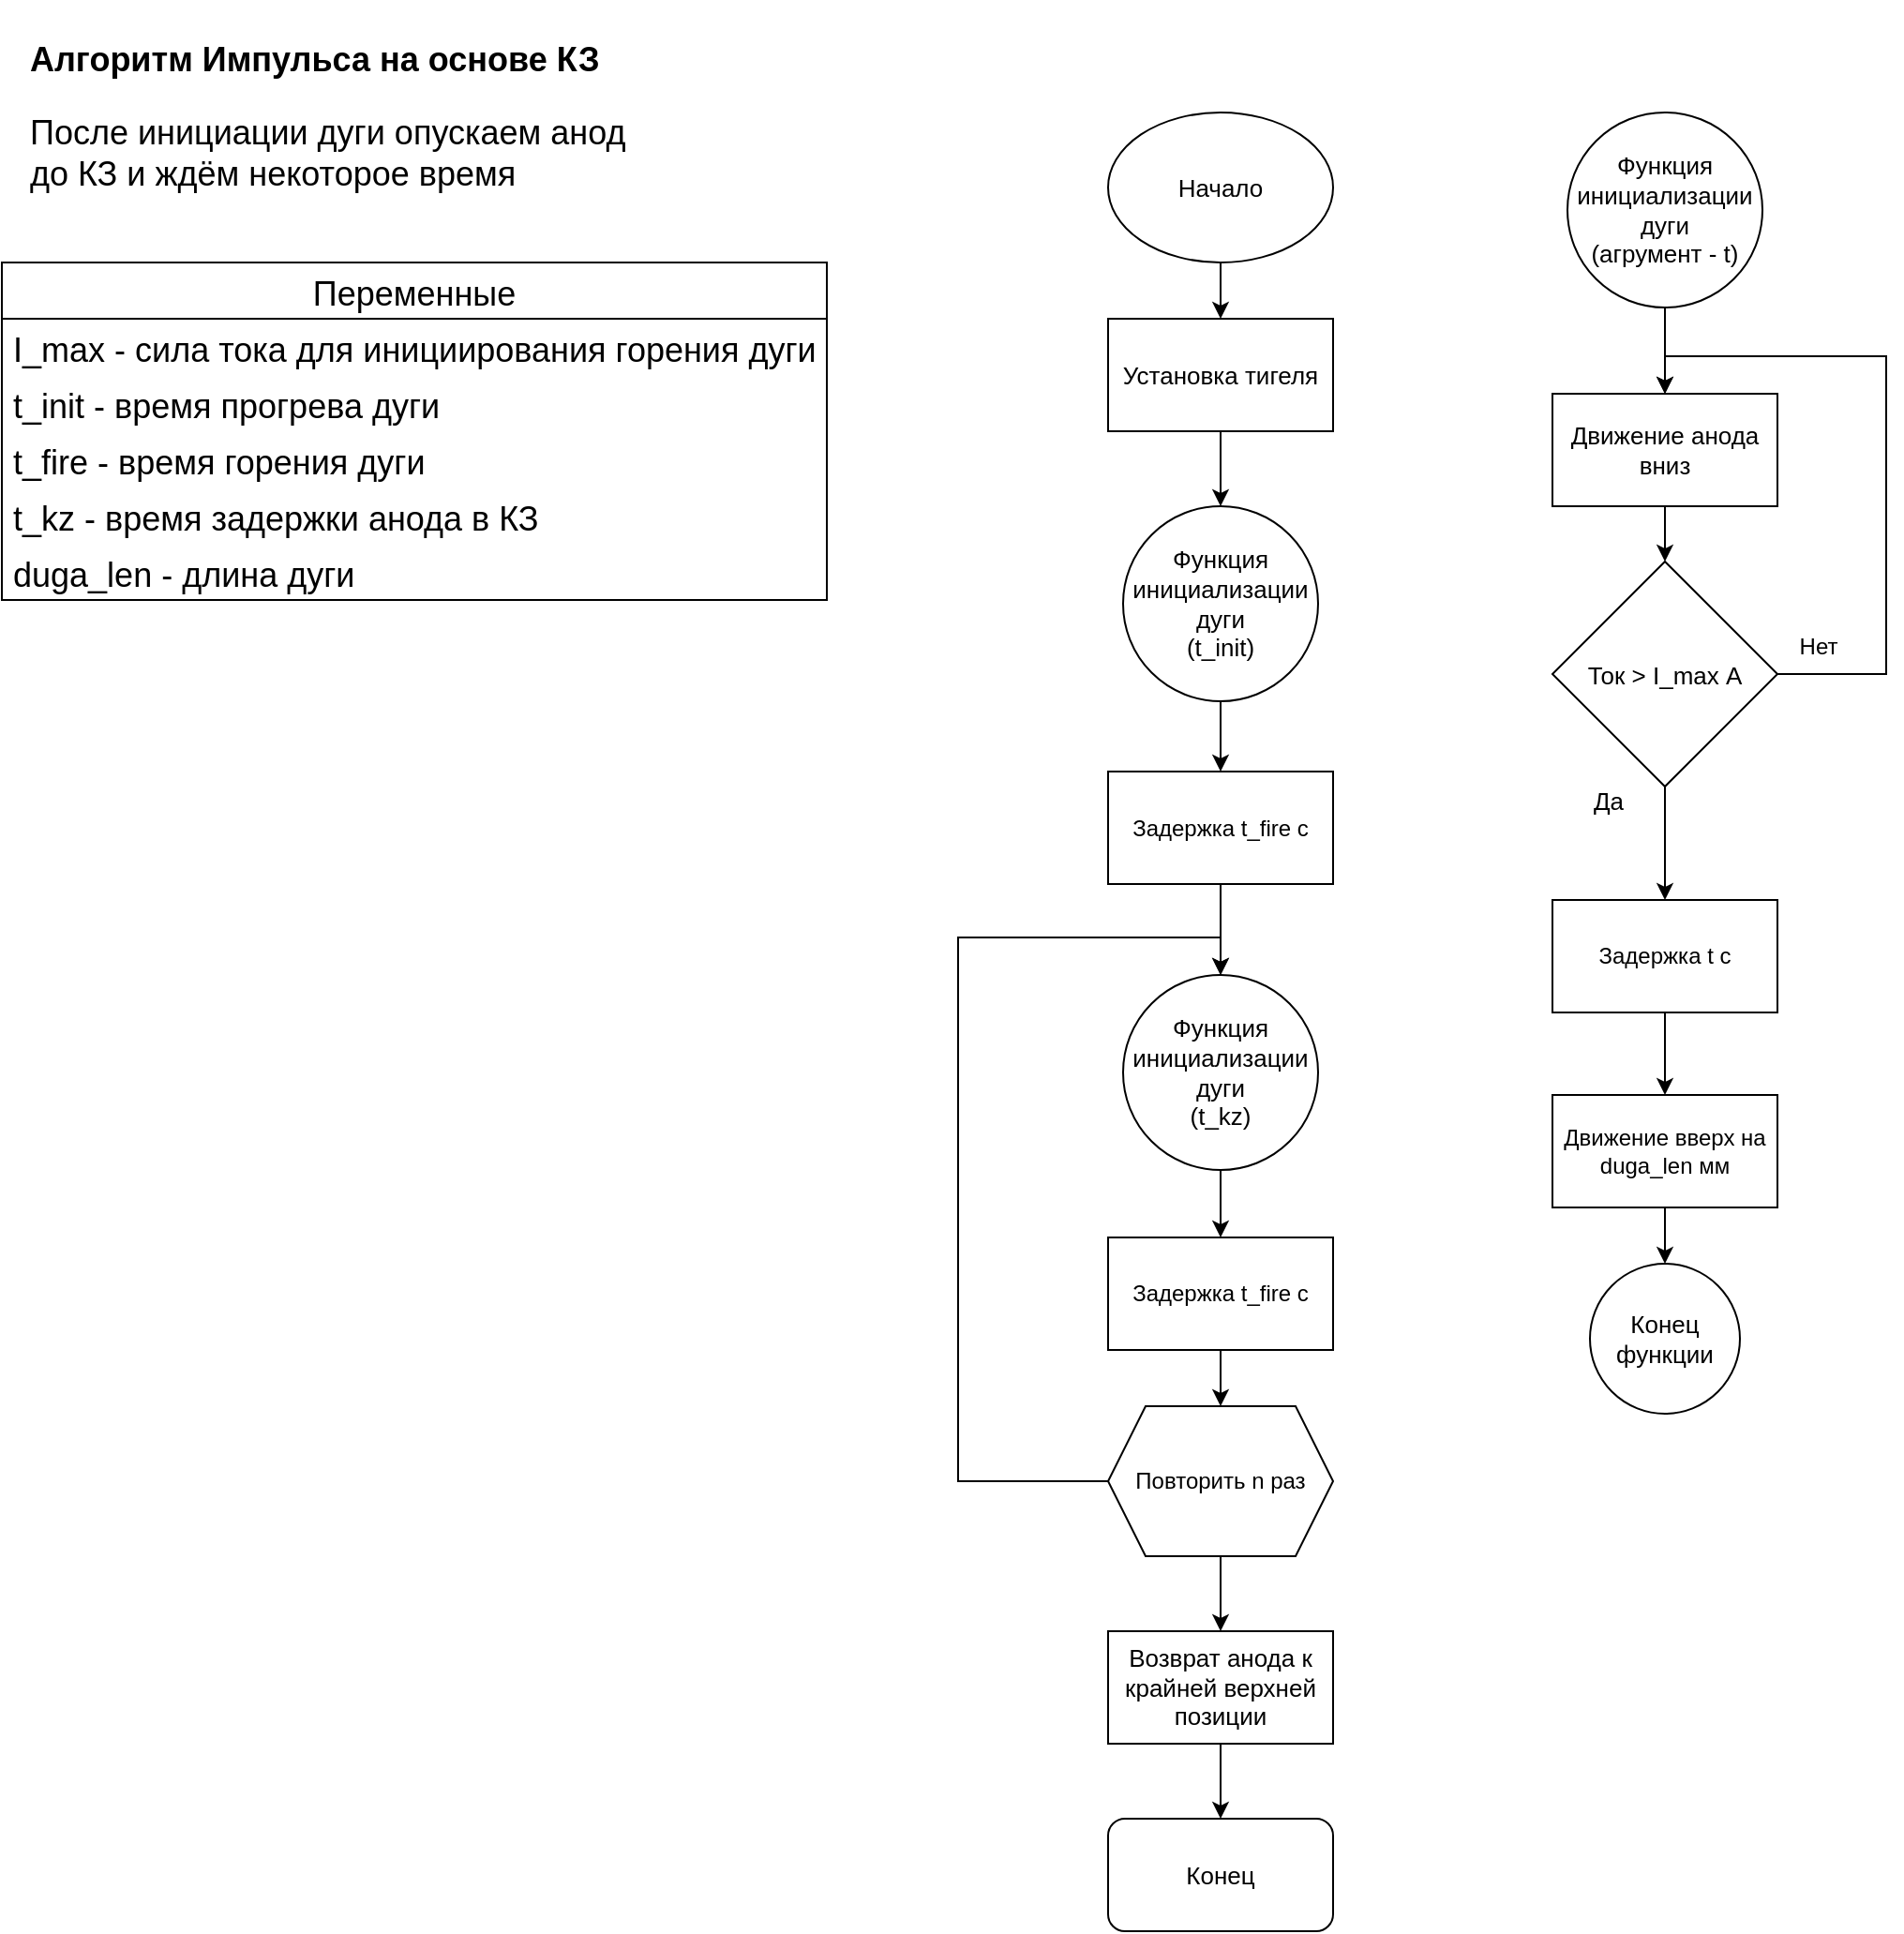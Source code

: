 <mxfile version="20.3.0" type="device"><diagram id="C5RBs43oDa-KdzZeNtuy" name="Page-1"><mxGraphModel dx="593" dy="360" grid="1" gridSize="10" guides="1" tooltips="1" connect="1" arrows="1" fold="1" page="1" pageScale="1" pageWidth="827" pageHeight="1169" math="0" shadow="0"><root><mxCell id="WIyWlLk6GJQsqaUBKTNV-0"/><mxCell id="WIyWlLk6GJQsqaUBKTNV-1" parent="WIyWlLk6GJQsqaUBKTNV-0"/><mxCell id="a_Od7OoOKTH3DkwQfQpE-1" value="&lt;h1&gt;&lt;font style=&quot;font-size: 18px;&quot;&gt;Алгоритм Импульса на основе КЗ&lt;/font&gt;&lt;/h1&gt;&lt;div&gt;&lt;span style=&quot;font-size: 18px;&quot;&gt;После инициации дуги опускаем анод до КЗ и ждём некоторое время&lt;/span&gt;&lt;/div&gt;" style="text;html=1;strokeColor=none;fillColor=none;spacing=5;spacingTop=-20;whiteSpace=wrap;overflow=hidden;rounded=0;" vertex="1" parent="WIyWlLk6GJQsqaUBKTNV-1"><mxGeometry x="10" y="30" width="350" height="100" as="geometry"/></mxCell><mxCell id="a_Od7OoOKTH3DkwQfQpE-2" value="Переменные" style="swimlane;fontStyle=0;childLayout=stackLayout;horizontal=1;startSize=30;horizontalStack=0;resizeParent=1;resizeParentMax=0;resizeLast=0;collapsible=1;marginBottom=0;fontSize=18;" vertex="1" parent="WIyWlLk6GJQsqaUBKTNV-1"><mxGeometry y="160" width="440" height="180" as="geometry"/></mxCell><mxCell id="a_Od7OoOKTH3DkwQfQpE-3" value="I_max - сила тока для инициирования горения дуги" style="text;strokeColor=none;fillColor=none;align=left;verticalAlign=middle;spacingLeft=4;spacingRight=4;overflow=hidden;points=[[0,0.5],[1,0.5]];portConstraint=eastwest;rotatable=0;fontSize=18;" vertex="1" parent="a_Od7OoOKTH3DkwQfQpE-2"><mxGeometry y="30" width="440" height="30" as="geometry"/></mxCell><mxCell id="a_Od7OoOKTH3DkwQfQpE-4" value="t_init - время прогрева дуги" style="text;strokeColor=none;fillColor=none;align=left;verticalAlign=middle;spacingLeft=4;spacingRight=4;overflow=hidden;points=[[0,0.5],[1,0.5]];portConstraint=eastwest;rotatable=0;fontSize=18;" vertex="1" parent="a_Od7OoOKTH3DkwQfQpE-2"><mxGeometry y="60" width="440" height="30" as="geometry"/></mxCell><mxCell id="a_Od7OoOKTH3DkwQfQpE-5" value="t_fire - время горения дуги" style="text;strokeColor=none;fillColor=none;align=left;verticalAlign=middle;spacingLeft=4;spacingRight=4;overflow=hidden;points=[[0,0.5],[1,0.5]];portConstraint=eastwest;rotatable=0;fontSize=18;" vertex="1" parent="a_Od7OoOKTH3DkwQfQpE-2"><mxGeometry y="90" width="440" height="30" as="geometry"/></mxCell><mxCell id="a_Od7OoOKTH3DkwQfQpE-39" value="t_kz - время задержки анода в КЗ" style="text;strokeColor=none;fillColor=none;align=left;verticalAlign=middle;spacingLeft=4;spacingRight=4;overflow=hidden;points=[[0,0.5],[1,0.5]];portConstraint=eastwest;rotatable=0;fontSize=18;" vertex="1" parent="a_Od7OoOKTH3DkwQfQpE-2"><mxGeometry y="120" width="440" height="30" as="geometry"/></mxCell><mxCell id="a_Od7OoOKTH3DkwQfQpE-7" value="duga_len - длина дуги" style="text;strokeColor=none;fillColor=none;align=left;verticalAlign=middle;spacingLeft=4;spacingRight=4;overflow=hidden;points=[[0,0.5],[1,0.5]];portConstraint=eastwest;rotatable=0;fontSize=18;" vertex="1" parent="a_Od7OoOKTH3DkwQfQpE-2"><mxGeometry y="150" width="440" height="30" as="geometry"/></mxCell><mxCell id="a_Od7OoOKTH3DkwQfQpE-23" style="edgeStyle=orthogonalEdgeStyle;rounded=0;orthogonalLoop=1;jettySize=auto;html=1;fontSize=18;entryX=0.5;entryY=0;entryDx=0;entryDy=0;" edge="1" parent="WIyWlLk6GJQsqaUBKTNV-1" source="a_Od7OoOKTH3DkwQfQpE-24" target="a_Od7OoOKTH3DkwQfQpE-26"><mxGeometry relative="1" as="geometry"><mxPoint x="650" y="220" as="targetPoint"/><Array as="points"/></mxGeometry></mxCell><mxCell id="a_Od7OoOKTH3DkwQfQpE-24" value="Начало" style="ellipse;whiteSpace=wrap;html=1;fontSize=13;" vertex="1" parent="WIyWlLk6GJQsqaUBKTNV-1"><mxGeometry x="590" y="80" width="120" height="80" as="geometry"/></mxCell><mxCell id="a_Od7OoOKTH3DkwQfQpE-82" style="edgeStyle=orthogonalEdgeStyle;rounded=0;orthogonalLoop=1;jettySize=auto;html=1;entryX=0.5;entryY=0;entryDx=0;entryDy=0;" edge="1" parent="WIyWlLk6GJQsqaUBKTNV-1" source="a_Od7OoOKTH3DkwQfQpE-26" target="a_Od7OoOKTH3DkwQfQpE-81"><mxGeometry relative="1" as="geometry"/></mxCell><mxCell id="a_Od7OoOKTH3DkwQfQpE-26" value="Установка тигеля" style="rounded=0;whiteSpace=wrap;html=1;fontSize=13;" vertex="1" parent="WIyWlLk6GJQsqaUBKTNV-1"><mxGeometry x="590" y="190" width="120" height="60" as="geometry"/></mxCell><mxCell id="a_Od7OoOKTH3DkwQfQpE-91" style="edgeStyle=orthogonalEdgeStyle;rounded=0;orthogonalLoop=1;jettySize=auto;html=1;entryX=0.5;entryY=0;entryDx=0;entryDy=0;" edge="1" parent="WIyWlLk6GJQsqaUBKTNV-1" source="a_Od7OoOKTH3DkwQfQpE-42" target="a_Od7OoOKTH3DkwQfQpE-90"><mxGeometry relative="1" as="geometry"/></mxCell><mxCell id="a_Od7OoOKTH3DkwQfQpE-42" value="Задержка t_fire с" style="rounded=0;whiteSpace=wrap;html=1;" vertex="1" parent="WIyWlLk6GJQsqaUBKTNV-1"><mxGeometry x="590" y="431.5" width="120" height="60" as="geometry"/></mxCell><mxCell id="a_Od7OoOKTH3DkwQfQpE-58" style="edgeStyle=orthogonalEdgeStyle;rounded=0;orthogonalLoop=1;jettySize=auto;html=1;entryX=0.5;entryY=0;entryDx=0;entryDy=0;fontSize=13;" edge="1" parent="WIyWlLk6GJQsqaUBKTNV-1" source="a_Od7OoOKTH3DkwQfQpE-59" target="a_Od7OoOKTH3DkwQfQpE-60"><mxGeometry relative="1" as="geometry"/></mxCell><mxCell id="a_Od7OoOKTH3DkwQfQpE-59" value="Возврат анода к крайней верхней позиции" style="rounded=0;whiteSpace=wrap;html=1;fontSize=13;" vertex="1" parent="WIyWlLk6GJQsqaUBKTNV-1"><mxGeometry x="590" y="890" width="120" height="60" as="geometry"/></mxCell><mxCell id="a_Od7OoOKTH3DkwQfQpE-60" value="Конец" style="rounded=1;whiteSpace=wrap;html=1;fontSize=13;" vertex="1" parent="WIyWlLk6GJQsqaUBKTNV-1"><mxGeometry x="590" y="990" width="120" height="60" as="geometry"/></mxCell><mxCell id="a_Od7OoOKTH3DkwQfQpE-61" style="edgeStyle=orthogonalEdgeStyle;rounded=0;orthogonalLoop=1;jettySize=auto;html=1;entryX=0.5;entryY=0;entryDx=0;entryDy=0;" edge="1" parent="WIyWlLk6GJQsqaUBKTNV-1" source="a_Od7OoOKTH3DkwQfQpE-62" target="a_Od7OoOKTH3DkwQfQpE-59"><mxGeometry relative="1" as="geometry"/></mxCell><mxCell id="a_Od7OoOKTH3DkwQfQpE-95" style="edgeStyle=orthogonalEdgeStyle;rounded=0;orthogonalLoop=1;jettySize=auto;html=1;entryX=0.5;entryY=0;entryDx=0;entryDy=0;" edge="1" parent="WIyWlLk6GJQsqaUBKTNV-1" source="a_Od7OoOKTH3DkwQfQpE-62" target="a_Od7OoOKTH3DkwQfQpE-90"><mxGeometry relative="1" as="geometry"><Array as="points"><mxPoint x="510" y="810"/><mxPoint x="510" y="520"/><mxPoint x="650" y="520"/></Array></mxGeometry></mxCell><mxCell id="a_Od7OoOKTH3DkwQfQpE-62" value="Повторить n раз" style="shape=hexagon;perimeter=hexagonPerimeter2;whiteSpace=wrap;html=1;fixedSize=1;" vertex="1" parent="WIyWlLk6GJQsqaUBKTNV-1"><mxGeometry x="590" y="770" width="120" height="80" as="geometry"/></mxCell><mxCell id="a_Od7OoOKTH3DkwQfQpE-80" style="edgeStyle=orthogonalEdgeStyle;rounded=0;orthogonalLoop=1;jettySize=auto;html=1;entryX=0.5;entryY=0;entryDx=0;entryDy=0;" edge="1" parent="WIyWlLk6GJQsqaUBKTNV-1" source="a_Od7OoOKTH3DkwQfQpE-66" target="a_Od7OoOKTH3DkwQfQpE-85"><mxGeometry relative="1" as="geometry"><mxPoint x="887" y="220.0" as="targetPoint"/></mxGeometry></mxCell><mxCell id="a_Od7OoOKTH3DkwQfQpE-66" value="Функция&lt;br&gt;инициализации дуги&lt;br&gt;(агрумент - t)" style="ellipse;whiteSpace=wrap;html=1;aspect=fixed;fontSize=13;" vertex="1" parent="WIyWlLk6GJQsqaUBKTNV-1"><mxGeometry x="835" y="80" width="104" height="104" as="geometry"/></mxCell><mxCell id="a_Od7OoOKTH3DkwQfQpE-74" value="Конец функции" style="ellipse;whiteSpace=wrap;html=1;aspect=fixed;fontSize=13;" vertex="1" parent="WIyWlLk6GJQsqaUBKTNV-1"><mxGeometry x="847" y="694" width="80" height="80" as="geometry"/></mxCell><mxCell id="a_Od7OoOKTH3DkwQfQpE-75" style="edgeStyle=orthogonalEdgeStyle;rounded=0;orthogonalLoop=1;jettySize=auto;html=1;entryX=0.5;entryY=0;entryDx=0;entryDy=0;" edge="1" parent="WIyWlLk6GJQsqaUBKTNV-1" source="a_Od7OoOKTH3DkwQfQpE-76" target="a_Od7OoOKTH3DkwQfQpE-78"><mxGeometry relative="1" as="geometry"/></mxCell><mxCell id="a_Od7OoOKTH3DkwQfQpE-76" value="Задержка t с" style="rounded=0;whiteSpace=wrap;html=1;" vertex="1" parent="WIyWlLk6GJQsqaUBKTNV-1"><mxGeometry x="827" y="500" width="120" height="60" as="geometry"/></mxCell><mxCell id="a_Od7OoOKTH3DkwQfQpE-77" style="edgeStyle=orthogonalEdgeStyle;rounded=0;orthogonalLoop=1;jettySize=auto;html=1;entryX=0.5;entryY=0;entryDx=0;entryDy=0;" edge="1" parent="WIyWlLk6GJQsqaUBKTNV-1" source="a_Od7OoOKTH3DkwQfQpE-78" target="a_Od7OoOKTH3DkwQfQpE-74"><mxGeometry relative="1" as="geometry"/></mxCell><mxCell id="a_Od7OoOKTH3DkwQfQpE-78" value="Движение вверх на duga_len мм" style="rounded=0;whiteSpace=wrap;html=1;" vertex="1" parent="WIyWlLk6GJQsqaUBKTNV-1"><mxGeometry x="827" y="604" width="120" height="60" as="geometry"/></mxCell><mxCell id="a_Od7OoOKTH3DkwQfQpE-83" style="edgeStyle=orthogonalEdgeStyle;rounded=0;orthogonalLoop=1;jettySize=auto;html=1;entryX=0.5;entryY=0;entryDx=0;entryDy=0;" edge="1" parent="WIyWlLk6GJQsqaUBKTNV-1" source="a_Od7OoOKTH3DkwQfQpE-81" target="a_Od7OoOKTH3DkwQfQpE-42"><mxGeometry relative="1" as="geometry"/></mxCell><mxCell id="a_Od7OoOKTH3DkwQfQpE-81" value="Функция&lt;br&gt;инициализации дуги&lt;br&gt;(t_init)" style="ellipse;whiteSpace=wrap;html=1;aspect=fixed;fontSize=13;" vertex="1" parent="WIyWlLk6GJQsqaUBKTNV-1"><mxGeometry x="598" y="290" width="104" height="104" as="geometry"/></mxCell><mxCell id="a_Od7OoOKTH3DkwQfQpE-84" style="edgeStyle=orthogonalEdgeStyle;rounded=0;orthogonalLoop=1;jettySize=auto;html=1;entryX=0.5;entryY=0;entryDx=0;entryDy=0;fontSize=18;" edge="1" parent="WIyWlLk6GJQsqaUBKTNV-1" source="a_Od7OoOKTH3DkwQfQpE-85" target="a_Od7OoOKTH3DkwQfQpE-88"><mxGeometry relative="1" as="geometry"/></mxCell><mxCell id="a_Od7OoOKTH3DkwQfQpE-85" value="Движение анода вниз" style="rounded=0;whiteSpace=wrap;html=1;fontSize=13;" vertex="1" parent="WIyWlLk6GJQsqaUBKTNV-1"><mxGeometry x="827" y="230" width="120" height="60" as="geometry"/></mxCell><mxCell id="a_Od7OoOKTH3DkwQfQpE-86" style="edgeStyle=orthogonalEdgeStyle;rounded=0;orthogonalLoop=1;jettySize=auto;html=1;entryX=0.5;entryY=0;entryDx=0;entryDy=0;fontSize=18;exitX=1;exitY=0.5;exitDx=0;exitDy=0;" edge="1" parent="WIyWlLk6GJQsqaUBKTNV-1" source="a_Od7OoOKTH3DkwQfQpE-88" target="a_Od7OoOKTH3DkwQfQpE-85"><mxGeometry relative="1" as="geometry"><Array as="points"><mxPoint x="1005" y="380"/><mxPoint x="1005" y="210"/><mxPoint x="887" y="210"/></Array></mxGeometry></mxCell><mxCell id="a_Od7OoOKTH3DkwQfQpE-87" style="edgeStyle=orthogonalEdgeStyle;rounded=0;orthogonalLoop=1;jettySize=auto;html=1;entryX=0.5;entryY=0;entryDx=0;entryDy=0;" edge="1" parent="WIyWlLk6GJQsqaUBKTNV-1" source="a_Od7OoOKTH3DkwQfQpE-88" target="a_Od7OoOKTH3DkwQfQpE-76"><mxGeometry relative="1" as="geometry"><mxPoint x="1117" y="440.03" as="targetPoint"/></mxGeometry></mxCell><mxCell id="a_Od7OoOKTH3DkwQfQpE-88" value="Ток &amp;gt; I_max А" style="rhombus;whiteSpace=wrap;html=1;fontSize=13;" vertex="1" parent="WIyWlLk6GJQsqaUBKTNV-1"><mxGeometry x="827" y="319.5" width="120" height="120" as="geometry"/></mxCell><mxCell id="a_Od7OoOKTH3DkwQfQpE-89" value="Да&lt;br&gt;" style="text;html=1;strokeColor=none;fillColor=none;align=center;verticalAlign=middle;whiteSpace=wrap;rounded=0;fontSize=13;" vertex="1" parent="WIyWlLk6GJQsqaUBKTNV-1"><mxGeometry x="827" y="431.5" width="60" height="30" as="geometry"/></mxCell><mxCell id="a_Od7OoOKTH3DkwQfQpE-93" style="edgeStyle=orthogonalEdgeStyle;rounded=0;orthogonalLoop=1;jettySize=auto;html=1;entryX=0.5;entryY=0;entryDx=0;entryDy=0;" edge="1" parent="WIyWlLk6GJQsqaUBKTNV-1" source="a_Od7OoOKTH3DkwQfQpE-90" target="a_Od7OoOKTH3DkwQfQpE-92"><mxGeometry relative="1" as="geometry"/></mxCell><mxCell id="a_Od7OoOKTH3DkwQfQpE-90" value="Функция&lt;br&gt;инициализации дуги&lt;br&gt;(t_kz)" style="ellipse;whiteSpace=wrap;html=1;aspect=fixed;fontSize=13;" vertex="1" parent="WIyWlLk6GJQsqaUBKTNV-1"><mxGeometry x="598" y="540" width="104" height="104" as="geometry"/></mxCell><mxCell id="a_Od7OoOKTH3DkwQfQpE-94" style="edgeStyle=orthogonalEdgeStyle;rounded=0;orthogonalLoop=1;jettySize=auto;html=1;entryX=0.5;entryY=0;entryDx=0;entryDy=0;" edge="1" parent="WIyWlLk6GJQsqaUBKTNV-1" source="a_Od7OoOKTH3DkwQfQpE-92" target="a_Od7OoOKTH3DkwQfQpE-62"><mxGeometry relative="1" as="geometry"/></mxCell><mxCell id="a_Od7OoOKTH3DkwQfQpE-92" value="Задержка t_fire с" style="rounded=0;whiteSpace=wrap;html=1;" vertex="1" parent="WIyWlLk6GJQsqaUBKTNV-1"><mxGeometry x="590" y="680" width="120" height="60" as="geometry"/></mxCell><mxCell id="a_Od7OoOKTH3DkwQfQpE-97" value="Нет" style="text;html=1;strokeColor=none;fillColor=none;align=center;verticalAlign=middle;whiteSpace=wrap;rounded=0;" vertex="1" parent="WIyWlLk6GJQsqaUBKTNV-1"><mxGeometry x="939" y="350" width="60" height="30" as="geometry"/></mxCell></root></mxGraphModel></diagram></mxfile>